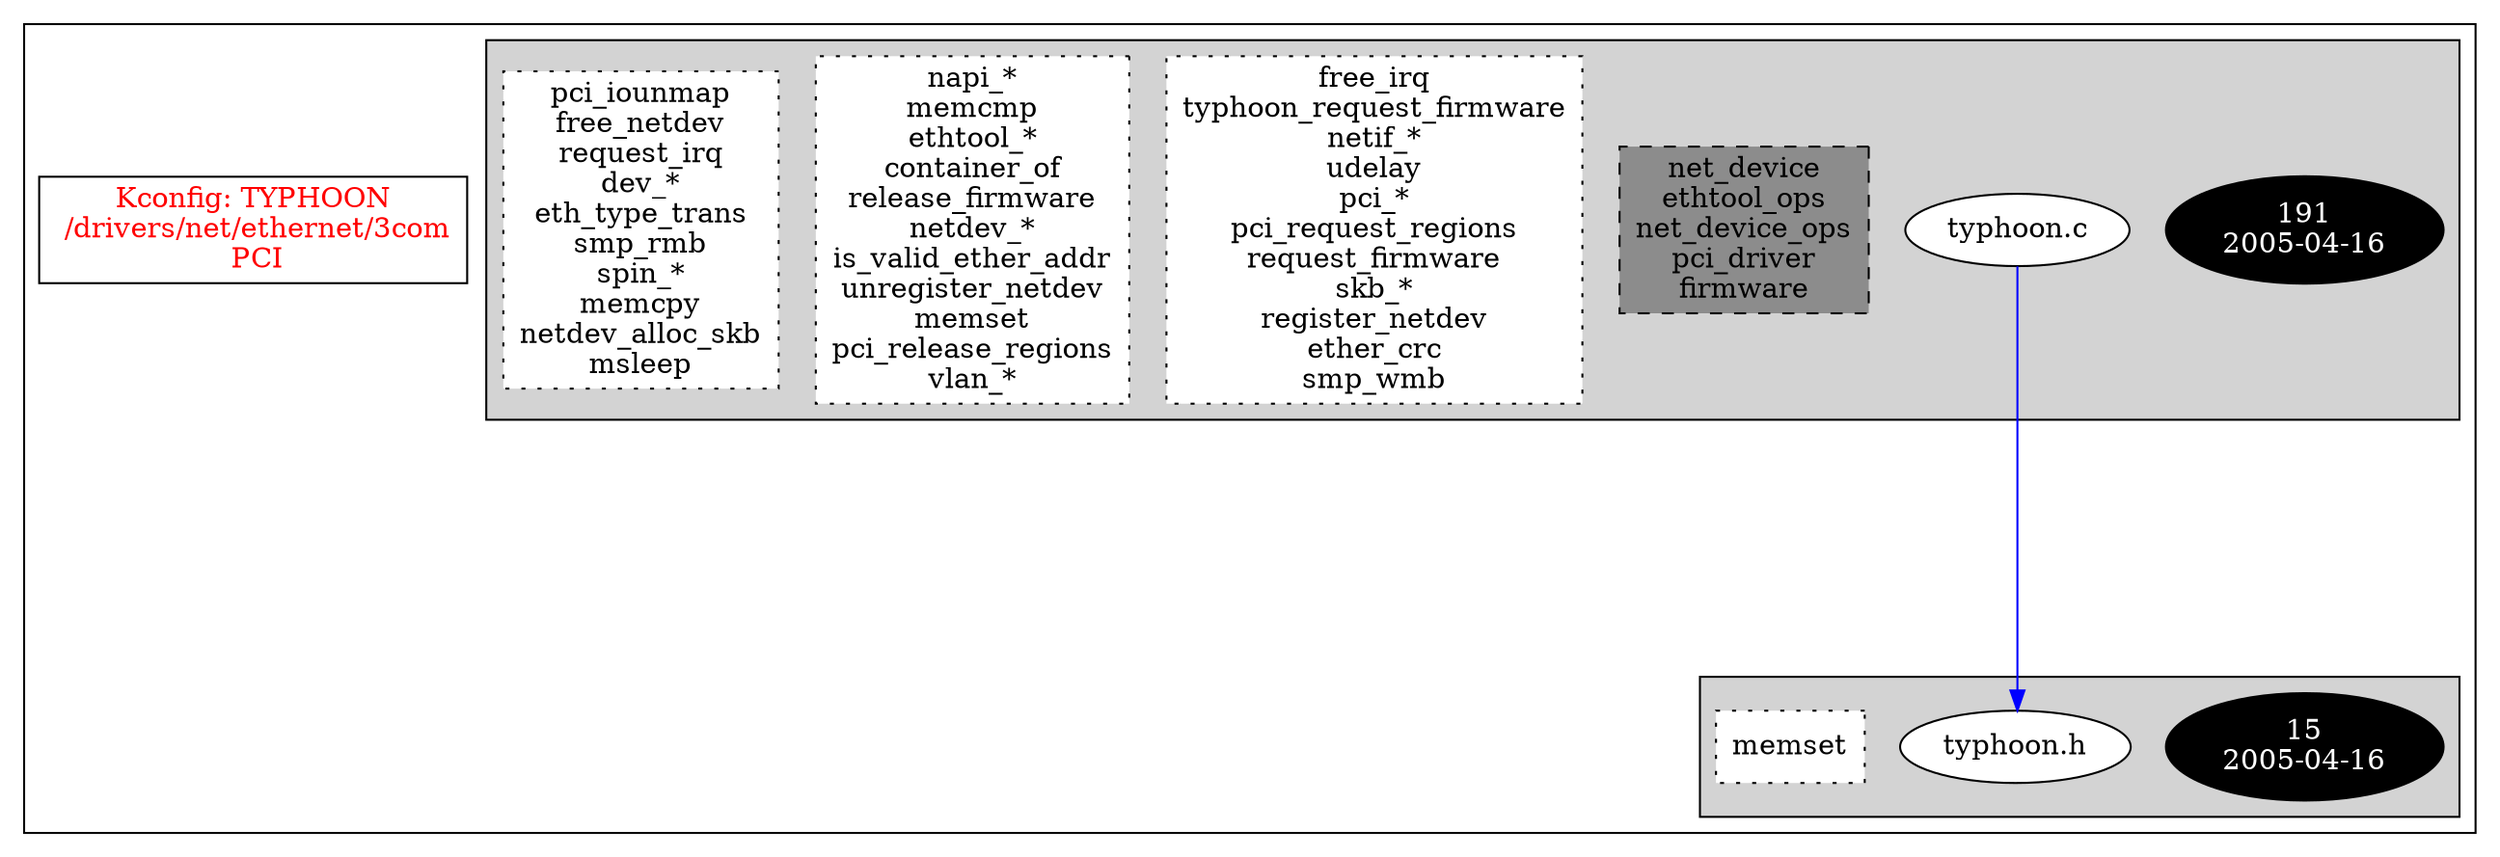 digraph Driver {
	ranksep=2;
	splines=ortho;
	//Symbol: TYPHOON
	subgraph "cluster_TYPHOON"{
		subgraph "cluster_typhoon.h" {
			style=filled
			"commit_typhoon.h" [style=filled, fillcolor=black, fontcolor=white, label="15\n2005-04-16"];
			"typhoon.h" [style=filled, fillcolor=white, fontcolor=black, label="typhoon.h\n"];
			"funccall0-typhoon.h" [style="filled,dotted" shape=box, fillcolor=white, fontcolor=black, label="memset\n"];
		}
		subgraph "cluster_typhoon.c" {
			style=filled
			"commit_typhoon.c" [style=filled, fillcolor=black, fontcolor=white, label="191\n2005-04-16"];
			"typhoon.c" [style=filled, fillcolor=white, fontcolor=black, label="typhoon.c\n"];
			"structs-typhoon.c" [style="filled,dashed" shape=box, fillcolor=grey55, fontcolor=black, label="net_device\nethtool_ops\nnet_device_ops\npci_driver\nfirmware\n"];
			"funccall3-typhoon.c" [style="filled,dotted" shape=box, fillcolor=white, fontcolor=black, label="free_irq\ntyphoon_request_firmware\nnetif_*\nudelay\npci_*\npci_request_regions\nrequest_firmware\nskb_*\nregister_netdev\nether_crc\nsmp_wmb\n"];
			"funccall2-typhoon.c" [style="filled,dotted" shape=box, fillcolor=white, fontcolor=black, label="napi_*\nmemcmp\nethtool_*\ncontainer_of\nrelease_firmware\nnetdev_*\nis_valid_ether_addr\nunregister_netdev\nmemset\npci_release_regions\nvlan_*\n"];
			"funccall1-typhoon.c" [style="filled,dotted" shape=box, fillcolor=white, fontcolor=black, label="pci_iounmap\nfree_netdev\nrequest_irq\ndev_*\neth_type_trans\nsmp_rmb\nspin_*\nmemcpy\nnetdev_alloc_skb\nmsleep\n"];
		}
		"K:TYPHOON" [label="Kconfig: TYPHOON\n /drivers/net/ethernet/3com\n  PCI ", shape=box, fontcolor=red];
	}
"typhoon.c" -> "typhoon.h"[color=blue];
}

